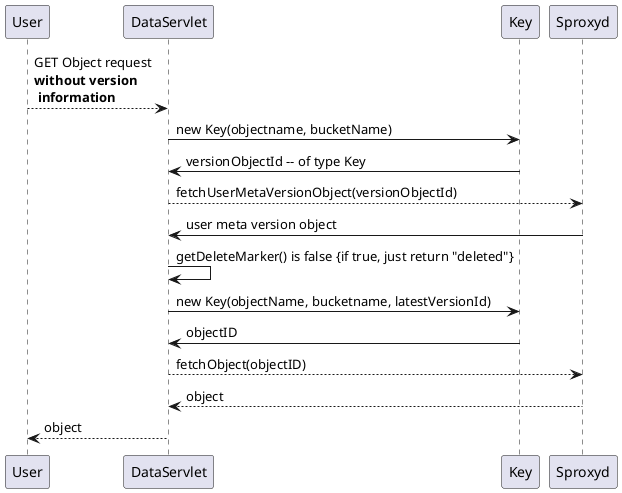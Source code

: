 @startuml
User --> DataServlet: GET Object request\n<b>without version</b> \n <b>information</b>
'this is something like a curl over GET /bucketname/objectpath
DataServlet -> Key: new Key(objectname, bucketName)
Key -> DataServlet: versionObjectId -- of type Key
'If a version id is not given to DataServlet, like it is in this use case,
'DataServlet will create the version object id off of it doing:
'Key versionObjectId = new Key(objectname, bucketName);
'Now DataServlet can fetch version object's information saved in the ring.
'The information needed here is the user's meta information of the version
'object. Specifically: latest version id and delete marker.
DataServlet --> Sproxyd: fetchUserMetaVersionObject(versionObjectId)
Sproxyd -> DataServlet: user meta version object
'Now DS has the version object's meta from which it can get the info of where the object is
'that is, its object id), because the metadata of the version object has the
'convenient field of the last version object id.
'First, check if the object has a delete marker (assume here that is false):
DataServlet -> DataServlet: getDeleteMarker() is false {if true, just return "deleted"}
'Now from the user's object name and bucket, recalculate the object id, by
'using Key:
DataServlet -> Key: new Key(objectName, bucketname, latestVersionId)
Key -> DataServlet: objectID
'Now DS invokes sproxyd to get the actual object
DataServlet --> Sproxyd: fetchObject(objectID)
Sproxyd --> DataServlet: object
DataServlet --> User: object
@enduml
